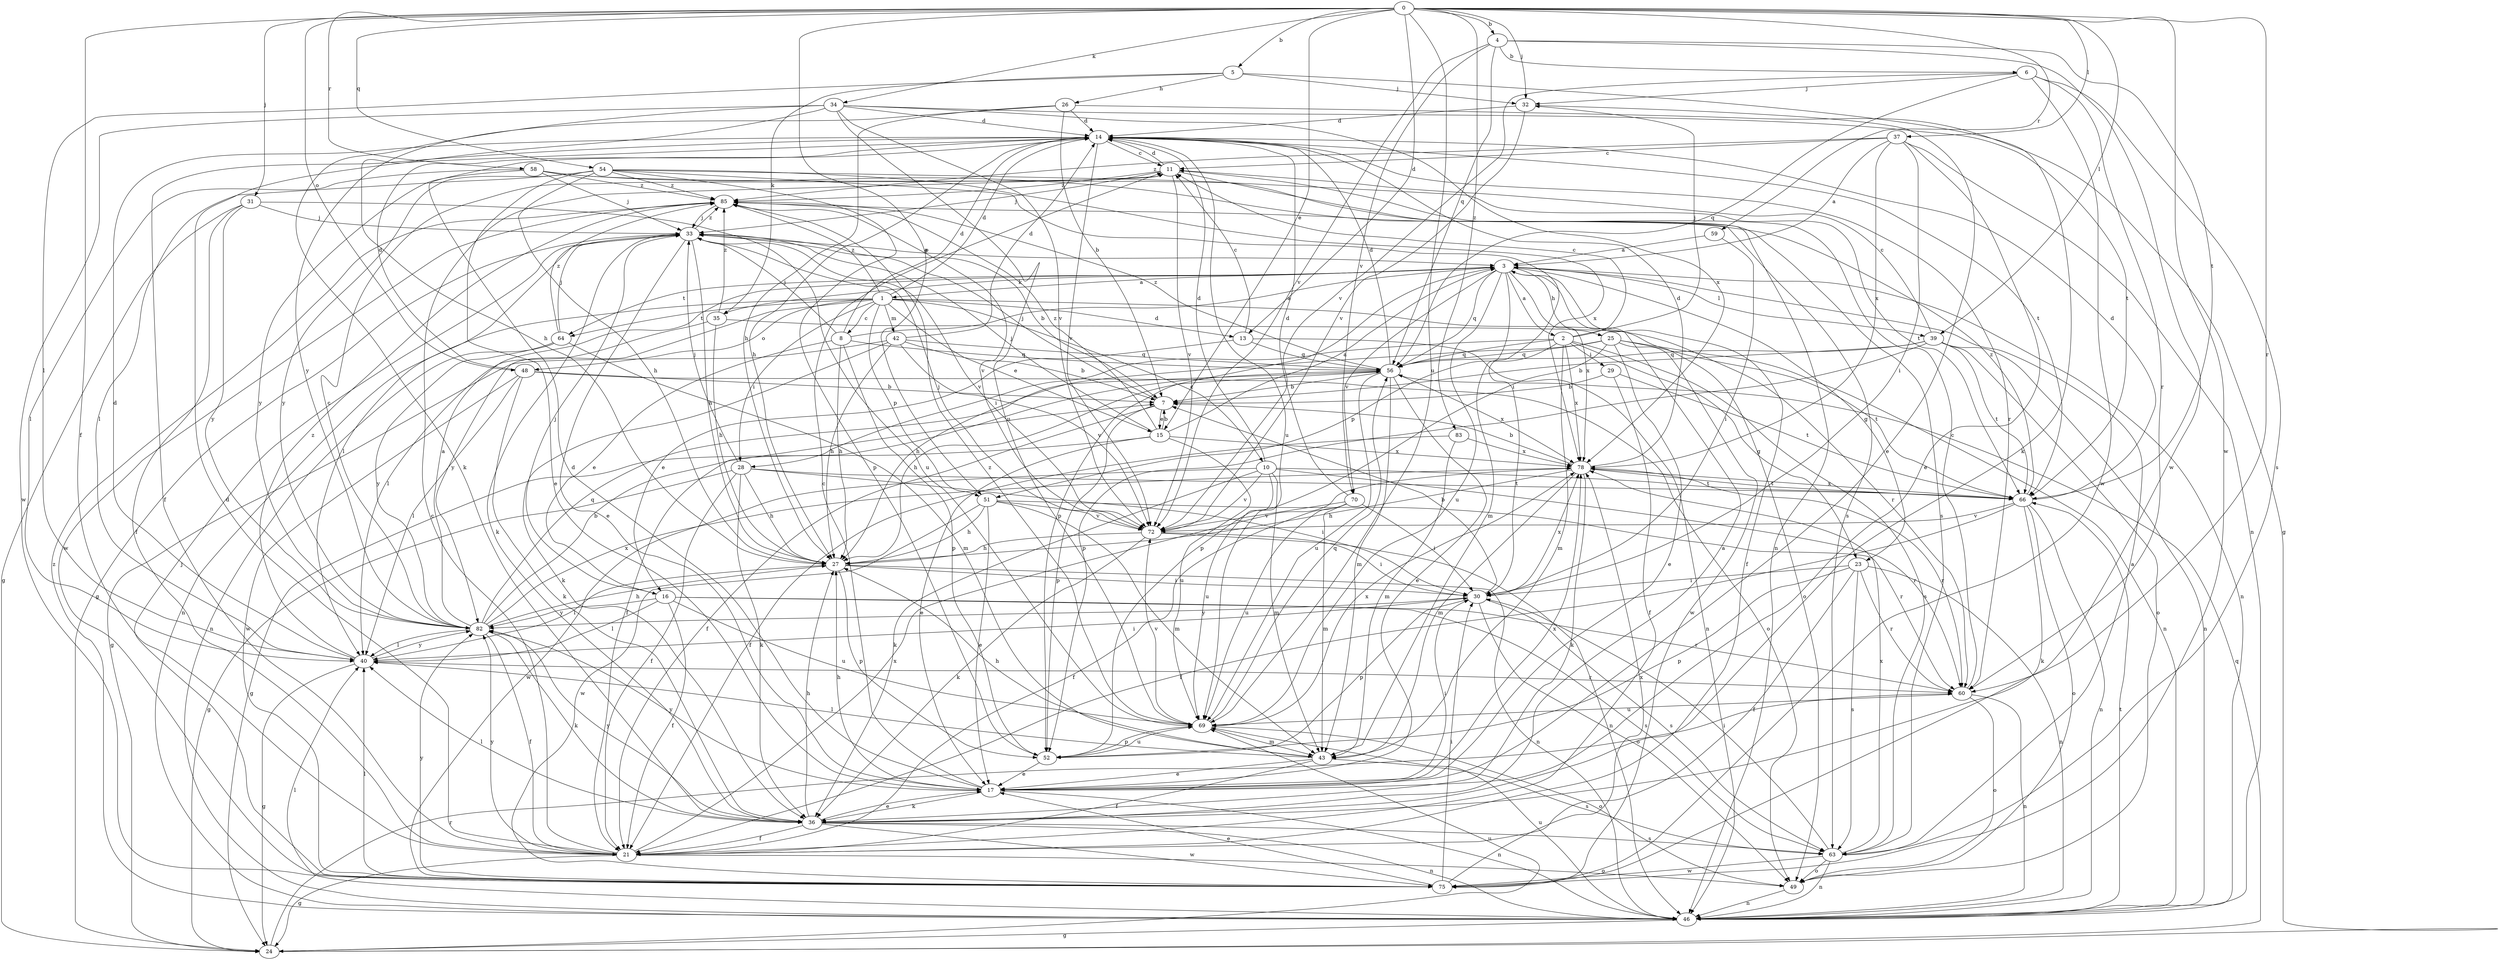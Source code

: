 strict digraph  {
0;
1;
2;
3;
4;
5;
6;
7;
8;
10;
11;
13;
14;
15;
16;
17;
21;
23;
24;
25;
26;
27;
28;
29;
30;
31;
32;
33;
34;
35;
36;
37;
39;
40;
42;
43;
46;
48;
49;
51;
52;
54;
56;
58;
59;
60;
63;
64;
66;
69;
70;
72;
75;
78;
82;
83;
85;
0 -> 4  [label=b];
0 -> 5  [label=b];
0 -> 13  [label=d];
0 -> 15  [label=e];
0 -> 21  [label=f];
0 -> 31  [label=j];
0 -> 32  [label=j];
0 -> 34  [label=k];
0 -> 37  [label=l];
0 -> 39  [label=l];
0 -> 48  [label=o];
0 -> 51  [label=p];
0 -> 54  [label=q];
0 -> 58  [label=r];
0 -> 59  [label=r];
0 -> 60  [label=r];
0 -> 69  [label=u];
0 -> 75  [label=w];
0 -> 83  [label=z];
1 -> 8  [label=c];
1 -> 10  [label=c];
1 -> 13  [label=d];
1 -> 14  [label=d];
1 -> 15  [label=e];
1 -> 28  [label=i];
1 -> 42  [label=m];
1 -> 46  [label=n];
1 -> 48  [label=o];
1 -> 49  [label=o];
1 -> 51  [label=p];
1 -> 64  [label=t];
1 -> 82  [label=y];
1 -> 85  [label=z];
2 -> 11  [label=c];
2 -> 23  [label=g];
2 -> 28  [label=i];
2 -> 29  [label=i];
2 -> 32  [label=j];
2 -> 43  [label=m];
2 -> 51  [label=p];
2 -> 56  [label=q];
2 -> 63  [label=s];
2 -> 78  [label=x];
3 -> 1  [label=a];
3 -> 2  [label=a];
3 -> 21  [label=f];
3 -> 23  [label=g];
3 -> 25  [label=h];
3 -> 35  [label=k];
3 -> 39  [label=l];
3 -> 43  [label=m];
3 -> 46  [label=n];
3 -> 52  [label=p];
3 -> 56  [label=q];
3 -> 64  [label=t];
3 -> 69  [label=u];
3 -> 70  [label=v];
3 -> 78  [label=x];
4 -> 6  [label=b];
4 -> 56  [label=q];
4 -> 66  [label=t];
4 -> 70  [label=v];
4 -> 72  [label=v];
4 -> 75  [label=w];
5 -> 26  [label=h];
5 -> 32  [label=j];
5 -> 35  [label=k];
5 -> 36  [label=k];
5 -> 40  [label=l];
6 -> 32  [label=j];
6 -> 56  [label=q];
6 -> 60  [label=r];
6 -> 63  [label=s];
6 -> 72  [label=v];
6 -> 75  [label=w];
7 -> 15  [label=e];
7 -> 21  [label=f];
7 -> 33  [label=j];
7 -> 52  [label=p];
8 -> 3  [label=a];
8 -> 14  [label=d];
8 -> 16  [label=e];
8 -> 27  [label=h];
8 -> 33  [label=j];
8 -> 52  [label=p];
8 -> 56  [label=q];
10 -> 14  [label=d];
10 -> 36  [label=k];
10 -> 43  [label=m];
10 -> 60  [label=r];
10 -> 66  [label=t];
10 -> 69  [label=u];
10 -> 72  [label=v];
10 -> 75  [label=w];
11 -> 14  [label=d];
11 -> 33  [label=j];
11 -> 46  [label=n];
11 -> 72  [label=v];
11 -> 85  [label=z];
13 -> 11  [label=c];
13 -> 16  [label=e];
13 -> 46  [label=n];
13 -> 56  [label=q];
14 -> 11  [label=c];
14 -> 21  [label=f];
14 -> 27  [label=h];
14 -> 60  [label=r];
14 -> 66  [label=t];
14 -> 69  [label=u];
14 -> 72  [label=v];
15 -> 3  [label=a];
15 -> 7  [label=b];
15 -> 17  [label=e];
15 -> 24  [label=g];
15 -> 33  [label=j];
15 -> 69  [label=u];
15 -> 78  [label=x];
15 -> 85  [label=z];
16 -> 21  [label=f];
16 -> 33  [label=j];
16 -> 40  [label=l];
16 -> 60  [label=r];
16 -> 63  [label=s];
16 -> 69  [label=u];
16 -> 82  [label=y];
17 -> 11  [label=c];
17 -> 14  [label=d];
17 -> 27  [label=h];
17 -> 30  [label=i];
17 -> 36  [label=k];
17 -> 46  [label=n];
17 -> 78  [label=x];
17 -> 82  [label=y];
21 -> 11  [label=c];
21 -> 14  [label=d];
21 -> 24  [label=g];
21 -> 49  [label=o];
21 -> 78  [label=x];
21 -> 82  [label=y];
23 -> 21  [label=f];
23 -> 30  [label=i];
23 -> 46  [label=n];
23 -> 52  [label=p];
23 -> 60  [label=r];
23 -> 63  [label=s];
24 -> 56  [label=q];
24 -> 60  [label=r];
24 -> 69  [label=u];
25 -> 17  [label=e];
25 -> 27  [label=h];
25 -> 46  [label=n];
25 -> 52  [label=p];
25 -> 56  [label=q];
25 -> 66  [label=t];
25 -> 75  [label=w];
26 -> 7  [label=b];
26 -> 14  [label=d];
26 -> 24  [label=g];
26 -> 27  [label=h];
26 -> 82  [label=y];
27 -> 30  [label=i];
27 -> 40  [label=l];
27 -> 46  [label=n];
27 -> 52  [label=p];
28 -> 21  [label=f];
28 -> 24  [label=g];
28 -> 27  [label=h];
28 -> 30  [label=i];
28 -> 33  [label=j];
28 -> 36  [label=k];
28 -> 66  [label=t];
29 -> 7  [label=b];
29 -> 21  [label=f];
29 -> 66  [label=t];
30 -> 7  [label=b];
30 -> 49  [label=o];
30 -> 52  [label=p];
30 -> 63  [label=s];
30 -> 78  [label=x];
30 -> 82  [label=y];
31 -> 21  [label=f];
31 -> 24  [label=g];
31 -> 33  [label=j];
31 -> 69  [label=u];
31 -> 82  [label=y];
32 -> 14  [label=d];
32 -> 17  [label=e];
32 -> 72  [label=v];
33 -> 3  [label=a];
33 -> 7  [label=b];
33 -> 17  [label=e];
33 -> 24  [label=g];
33 -> 27  [label=h];
33 -> 36  [label=k];
33 -> 40  [label=l];
33 -> 72  [label=v];
33 -> 85  [label=z];
34 -> 14  [label=d];
34 -> 27  [label=h];
34 -> 36  [label=k];
34 -> 66  [label=t];
34 -> 69  [label=u];
34 -> 72  [label=v];
34 -> 75  [label=w];
34 -> 78  [label=x];
35 -> 27  [label=h];
35 -> 40  [label=l];
35 -> 60  [label=r];
35 -> 85  [label=z];
36 -> 3  [label=a];
36 -> 17  [label=e];
36 -> 21  [label=f];
36 -> 27  [label=h];
36 -> 40  [label=l];
36 -> 46  [label=n];
36 -> 63  [label=s];
36 -> 75  [label=w];
36 -> 82  [label=y];
37 -> 3  [label=a];
37 -> 11  [label=c];
37 -> 17  [label=e];
37 -> 30  [label=i];
37 -> 46  [label=n];
37 -> 78  [label=x];
37 -> 85  [label=z];
39 -> 7  [label=b];
39 -> 11  [label=c];
39 -> 46  [label=n];
39 -> 49  [label=o];
39 -> 52  [label=p];
39 -> 56  [label=q];
39 -> 66  [label=t];
40 -> 14  [label=d];
40 -> 24  [label=g];
40 -> 30  [label=i];
40 -> 60  [label=r];
40 -> 82  [label=y];
40 -> 85  [label=z];
42 -> 7  [label=b];
42 -> 14  [label=d];
42 -> 24  [label=g];
42 -> 27  [label=h];
42 -> 36  [label=k];
42 -> 56  [label=q];
42 -> 72  [label=v];
43 -> 17  [label=e];
43 -> 21  [label=f];
43 -> 27  [label=h];
43 -> 40  [label=l];
43 -> 63  [label=s];
46 -> 24  [label=g];
46 -> 40  [label=l];
46 -> 66  [label=t];
46 -> 69  [label=u];
46 -> 85  [label=z];
48 -> 7  [label=b];
48 -> 14  [label=d];
48 -> 36  [label=k];
48 -> 40  [label=l];
48 -> 49  [label=o];
48 -> 75  [label=w];
49 -> 46  [label=n];
51 -> 17  [label=e];
51 -> 27  [label=h];
51 -> 43  [label=m];
51 -> 60  [label=r];
51 -> 72  [label=v];
51 -> 75  [label=w];
52 -> 17  [label=e];
52 -> 69  [label=u];
54 -> 17  [label=e];
54 -> 27  [label=h];
54 -> 30  [label=i];
54 -> 40  [label=l];
54 -> 52  [label=p];
54 -> 63  [label=s];
54 -> 78  [label=x];
54 -> 82  [label=y];
54 -> 85  [label=z];
56 -> 7  [label=b];
56 -> 14  [label=d];
56 -> 17  [label=e];
56 -> 21  [label=f];
56 -> 27  [label=h];
56 -> 43  [label=m];
56 -> 69  [label=u];
56 -> 78  [label=x];
56 -> 85  [label=z];
58 -> 33  [label=j];
58 -> 40  [label=l];
58 -> 63  [label=s];
58 -> 66  [label=t];
58 -> 82  [label=y];
58 -> 85  [label=z];
59 -> 3  [label=a];
59 -> 30  [label=i];
60 -> 11  [label=c];
60 -> 46  [label=n];
60 -> 49  [label=o];
60 -> 69  [label=u];
63 -> 3  [label=a];
63 -> 30  [label=i];
63 -> 46  [label=n];
63 -> 49  [label=o];
63 -> 75  [label=w];
63 -> 78  [label=x];
64 -> 33  [label=j];
64 -> 43  [label=m];
64 -> 46  [label=n];
64 -> 82  [label=y];
64 -> 85  [label=z];
66 -> 14  [label=d];
66 -> 21  [label=f];
66 -> 36  [label=k];
66 -> 46  [label=n];
66 -> 49  [label=o];
66 -> 72  [label=v];
66 -> 78  [label=x];
66 -> 85  [label=z];
69 -> 43  [label=m];
69 -> 49  [label=o];
69 -> 52  [label=p];
69 -> 56  [label=q];
69 -> 72  [label=v];
69 -> 78  [label=x];
69 -> 85  [label=z];
70 -> 14  [label=d];
70 -> 21  [label=f];
70 -> 30  [label=i];
70 -> 43  [label=m];
70 -> 69  [label=u];
70 -> 72  [label=v];
72 -> 27  [label=h];
72 -> 30  [label=i];
72 -> 33  [label=j];
72 -> 36  [label=k];
72 -> 46  [label=n];
75 -> 17  [label=e];
75 -> 30  [label=i];
75 -> 33  [label=j];
75 -> 40  [label=l];
75 -> 78  [label=x];
75 -> 82  [label=y];
78 -> 7  [label=b];
78 -> 14  [label=d];
78 -> 27  [label=h];
78 -> 36  [label=k];
78 -> 43  [label=m];
78 -> 60  [label=r];
78 -> 66  [label=t];
82 -> 3  [label=a];
82 -> 7  [label=b];
82 -> 11  [label=c];
82 -> 21  [label=f];
82 -> 27  [label=h];
82 -> 36  [label=k];
82 -> 40  [label=l];
82 -> 56  [label=q];
82 -> 78  [label=x];
83 -> 21  [label=f];
83 -> 43  [label=m];
83 -> 78  [label=x];
85 -> 33  [label=j];
85 -> 72  [label=v];
85 -> 75  [label=w];
}

